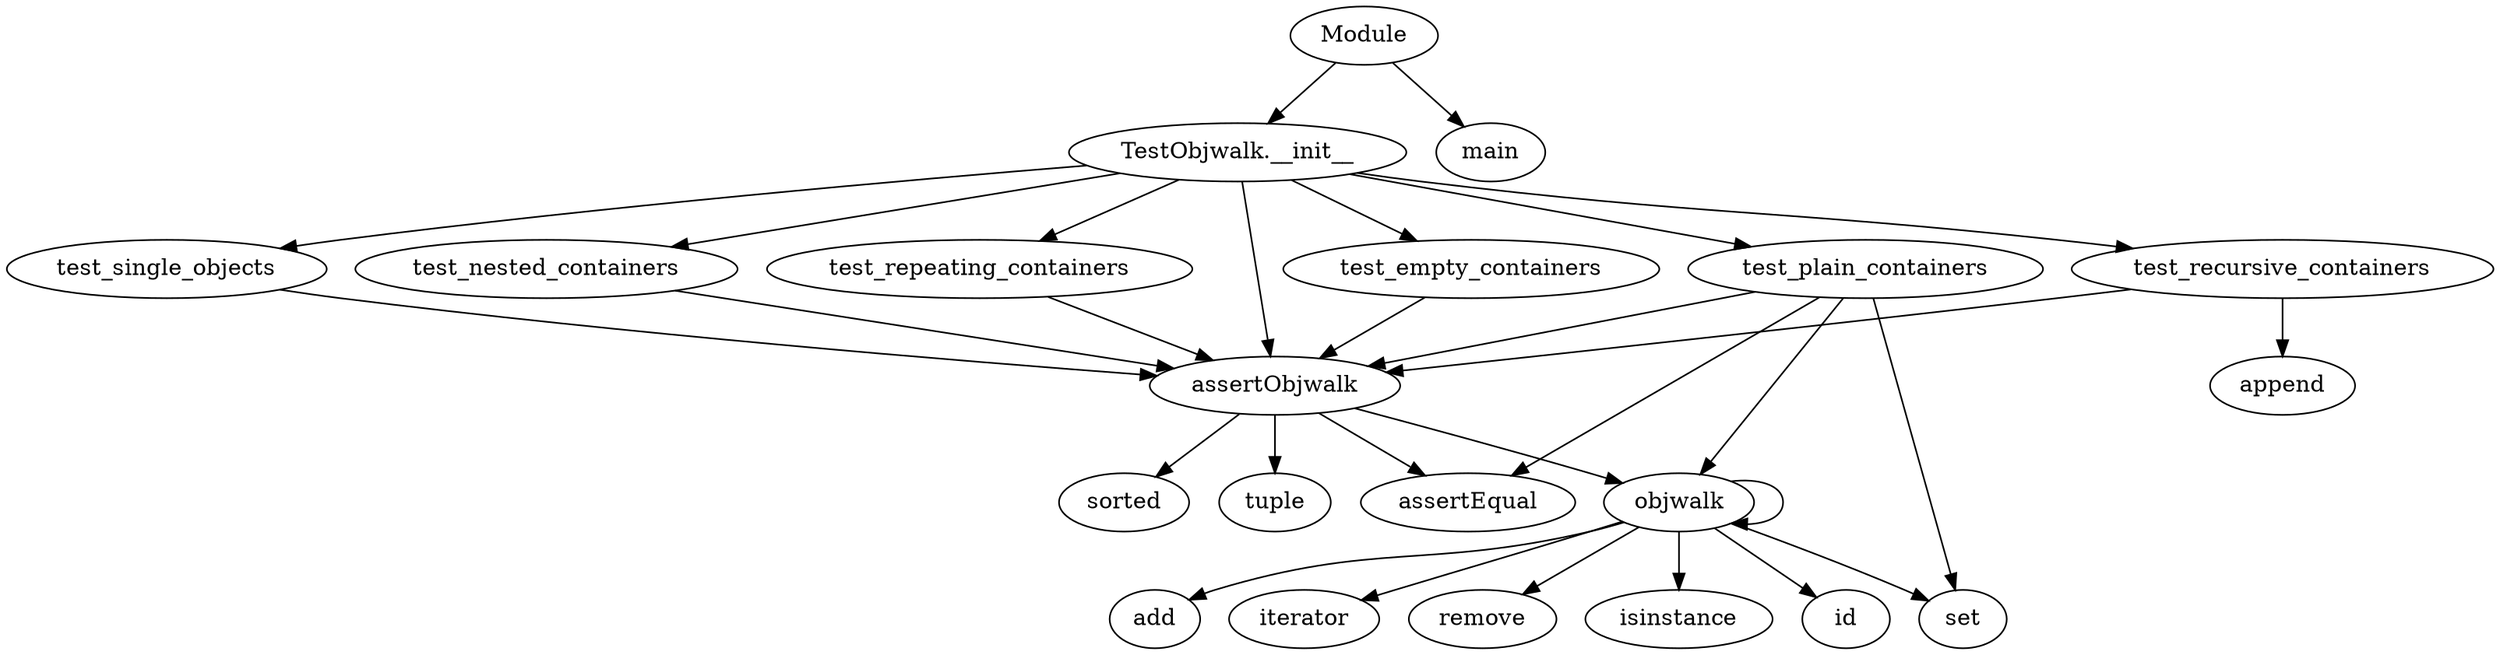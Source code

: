 digraph  {
objwalk;
set;
isinstance;
id;
add;
iterator;
remove;
assertObjwalk;
assertEqual;
tuple;
sorted;
test_empty_containers;
test_single_objects;
test_plain_containers;
test_nested_containers;
test_repeating_containers;
test_recursive_containers;
append;
Module;
"TestObjwalk.__init__";
main;
objwalk -> set;
objwalk -> isinstance;
objwalk -> id;
objwalk -> add;
objwalk -> iterator;
objwalk -> objwalk;
objwalk -> remove;
assertObjwalk -> assertEqual;
assertObjwalk -> tuple;
assertObjwalk -> sorted;
assertObjwalk -> objwalk;
test_empty_containers -> assertObjwalk;
test_single_objects -> assertObjwalk;
test_plain_containers -> assertObjwalk;
test_plain_containers -> assertEqual;
test_plain_containers -> set;
test_plain_containers -> objwalk;
test_nested_containers -> assertObjwalk;
test_repeating_containers -> assertObjwalk;
test_recursive_containers -> append;
test_recursive_containers -> assertObjwalk;
Module -> "TestObjwalk.__init__";
Module -> main;
"TestObjwalk.__init__" -> assertObjwalk;
"TestObjwalk.__init__" -> test_empty_containers;
"TestObjwalk.__init__" -> test_single_objects;
"TestObjwalk.__init__" -> test_plain_containers;
"TestObjwalk.__init__" -> test_nested_containers;
"TestObjwalk.__init__" -> test_repeating_containers;
"TestObjwalk.__init__" -> test_recursive_containers;
}
